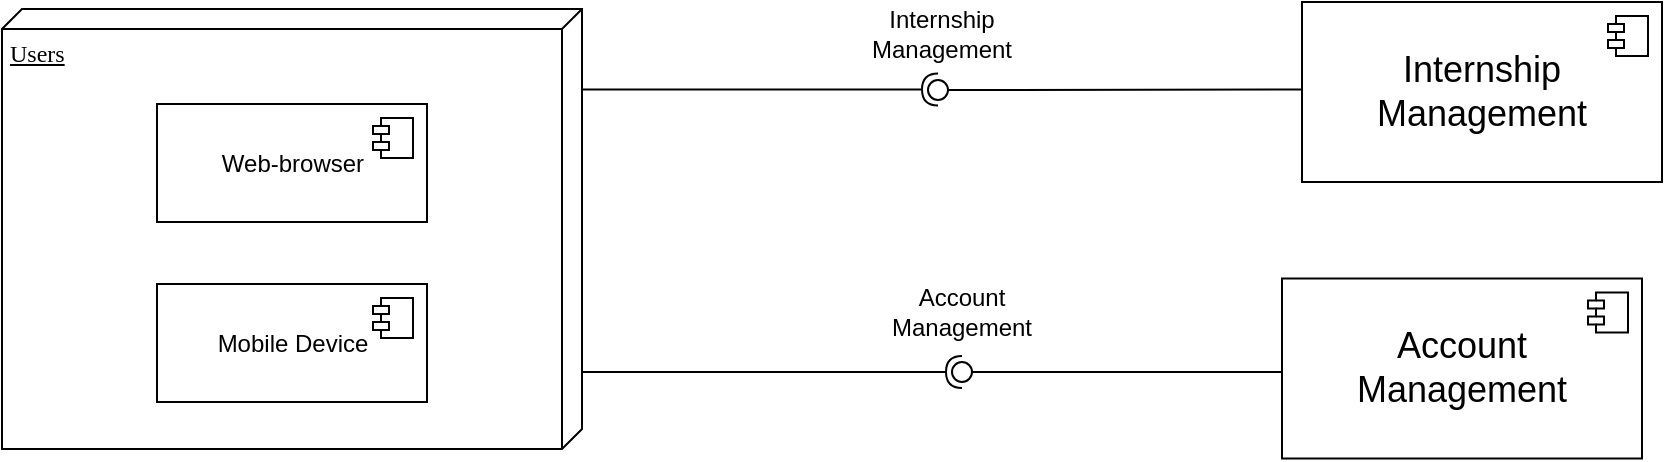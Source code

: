 <mxfile version="24.9.2">
  <diagram name="Page-1" id="5f0bae14-7c28-e335-631c-24af17079c00">
    <mxGraphModel dx="1475" dy="794" grid="1" gridSize="10" guides="1" tooltips="1" connect="1" arrows="1" fold="1" page="1" pageScale="1" pageWidth="1100" pageHeight="850" background="none" math="0" shadow="0">
      <root>
        <mxCell id="0" />
        <mxCell id="1" parent="0" />
        <mxCell id="39150e848f15840c-1" value="Users" style="verticalAlign=top;align=left;spacingTop=8;spacingLeft=2;spacingRight=12;shape=cube;size=10;direction=south;fontStyle=4;html=1;rounded=0;shadow=0;comic=0;labelBackgroundColor=none;strokeWidth=1;fontFamily=Verdana;fontSize=12" parent="1" vertex="1">
          <mxGeometry x="135" y="293.5" width="290" height="220" as="geometry" />
        </mxCell>
        <mxCell id="ioRFcMX2OZ8lv-8FvP3L-35" value="" style="rounded=0;orthogonalLoop=1;jettySize=auto;html=1;endArrow=halfCircle;endFill=0;endSize=6;strokeWidth=1;sketch=0;" parent="1" edge="1">
          <mxGeometry relative="1" as="geometry">
            <mxPoint x="425" y="333.75" as="sourcePoint" />
            <mxPoint x="603" y="333.75" as="targetPoint" />
          </mxGeometry>
        </mxCell>
        <mxCell id="ioRFcMX2OZ8lv-8FvP3L-36" value="" style="rounded=0;orthogonalLoop=1;jettySize=auto;html=1;endArrow=oval;endFill=0;sketch=0;sourcePerimeterSpacing=0;targetPerimeterSpacing=0;endSize=10;exitX=0.001;exitY=0.486;exitDx=0;exitDy=0;exitPerimeter=0;" parent="1" source="ioRFcMX2OZ8lv-8FvP3L-53" edge="1">
          <mxGeometry relative="1" as="geometry">
            <mxPoint x="740.36" y="306.46" as="sourcePoint" />
            <mxPoint x="603" y="334" as="targetPoint" />
          </mxGeometry>
        </mxCell>
        <mxCell id="ioRFcMX2OZ8lv-8FvP3L-40" value="Internship Management" style="text;html=1;align=center;verticalAlign=middle;whiteSpace=wrap;rounded=0;" parent="1" vertex="1">
          <mxGeometry x="560" y="290" width="90" height="32.5" as="geometry" />
        </mxCell>
        <mxCell id="ioRFcMX2OZ8lv-8FvP3L-46" value="" style="rounded=0;orthogonalLoop=1;jettySize=auto;html=1;endArrow=halfCircle;endFill=0;endSize=6;strokeWidth=1;sketch=0;exitX=0.898;exitY=0;exitDx=0;exitDy=0;exitPerimeter=0;" parent="1" edge="1">
          <mxGeometry relative="1" as="geometry">
            <mxPoint x="425" y="475.06" as="sourcePoint" />
            <mxPoint x="615" y="475" as="targetPoint" />
          </mxGeometry>
        </mxCell>
        <mxCell id="ioRFcMX2OZ8lv-8FvP3L-47" value="" style="rounded=0;orthogonalLoop=1;jettySize=auto;html=1;endArrow=oval;endFill=0;sketch=0;sourcePerimeterSpacing=0;targetPerimeterSpacing=0;endSize=10;exitX=0;exitY=0.519;exitDx=0;exitDy=0;exitPerimeter=0;" parent="1" source="ioRFcMX2OZ8lv-8FvP3L-55" edge="1">
          <mxGeometry relative="1" as="geometry">
            <mxPoint x="766.56" y="623.185" as="sourcePoint" />
            <mxPoint x="615" y="475" as="targetPoint" />
          </mxGeometry>
        </mxCell>
        <mxCell id="ioRFcMX2OZ8lv-8FvP3L-48" value="&lt;div&gt;Account&lt;/div&gt;&lt;div&gt;Management&lt;/div&gt;" style="text;html=1;align=center;verticalAlign=middle;whiteSpace=wrap;rounded=0;" parent="1" vertex="1">
          <mxGeometry x="570" y="428.25" width="90" height="32.5" as="geometry" />
        </mxCell>
        <mxCell id="ioRFcMX2OZ8lv-8FvP3L-53" value="&lt;div&gt;&lt;font style=&quot;font-size: 18px;&quot;&gt;Internship&lt;/font&gt;&lt;/div&gt;&lt;div&gt;&lt;font style=&quot;font-size: 18px;&quot;&gt;Management&lt;br&gt;&lt;/font&gt;&lt;/div&gt;" style="html=1;dropTarget=0;whiteSpace=wrap;" parent="1" vertex="1">
          <mxGeometry x="785" y="290" width="180" height="90" as="geometry" />
        </mxCell>
        <mxCell id="ioRFcMX2OZ8lv-8FvP3L-54" value="" style="shape=module;jettyWidth=8;jettyHeight=4;" parent="ioRFcMX2OZ8lv-8FvP3L-53" vertex="1">
          <mxGeometry x="1" width="20" height="20" relative="1" as="geometry">
            <mxPoint x="-27" y="7" as="offset" />
          </mxGeometry>
        </mxCell>
        <mxCell id="ioRFcMX2OZ8lv-8FvP3L-55" value="&lt;div&gt;&lt;font style=&quot;font-size: 18px;&quot;&gt;Account&lt;/font&gt;&lt;/div&gt;&lt;div&gt;&lt;font style=&quot;font-size: 18px;&quot;&gt;Management&lt;br&gt;&lt;/font&gt;&lt;/div&gt;" style="html=1;dropTarget=0;whiteSpace=wrap;" parent="1" vertex="1">
          <mxGeometry x="775" y="428.25" width="180" height="90" as="geometry" />
        </mxCell>
        <mxCell id="ioRFcMX2OZ8lv-8FvP3L-56" value="" style="shape=module;jettyWidth=8;jettyHeight=4;" parent="ioRFcMX2OZ8lv-8FvP3L-55" vertex="1">
          <mxGeometry x="1" width="20" height="20" relative="1" as="geometry">
            <mxPoint x="-27" y="7" as="offset" />
          </mxGeometry>
        </mxCell>
        <mxCell id="ioRFcMX2OZ8lv-8FvP3L-57" value="&lt;div align=&quot;center&quot;&gt;Web-browser&lt;/div&gt;" style="html=1;dropTarget=0;whiteSpace=wrap;" parent="1" vertex="1">
          <mxGeometry x="212.5" y="341" width="135" height="59" as="geometry" />
        </mxCell>
        <mxCell id="ioRFcMX2OZ8lv-8FvP3L-58" value="" style="shape=module;jettyWidth=8;jettyHeight=4;" parent="ioRFcMX2OZ8lv-8FvP3L-57" vertex="1">
          <mxGeometry x="1" width="20" height="20" relative="1" as="geometry">
            <mxPoint x="-27" y="7" as="offset" />
          </mxGeometry>
        </mxCell>
        <mxCell id="ioRFcMX2OZ8lv-8FvP3L-61" value="&lt;div align=&quot;center&quot;&gt;Mobile Device&lt;/div&gt;" style="html=1;dropTarget=0;whiteSpace=wrap;" parent="1" vertex="1">
          <mxGeometry x="212.5" y="431" width="135" height="59" as="geometry" />
        </mxCell>
        <mxCell id="ioRFcMX2OZ8lv-8FvP3L-62" value="" style="shape=module;jettyWidth=8;jettyHeight=4;" parent="ioRFcMX2OZ8lv-8FvP3L-61" vertex="1">
          <mxGeometry x="1" width="20" height="20" relative="1" as="geometry">
            <mxPoint x="-27" y="7" as="offset" />
          </mxGeometry>
        </mxCell>
      </root>
    </mxGraphModel>
  </diagram>
</mxfile>
